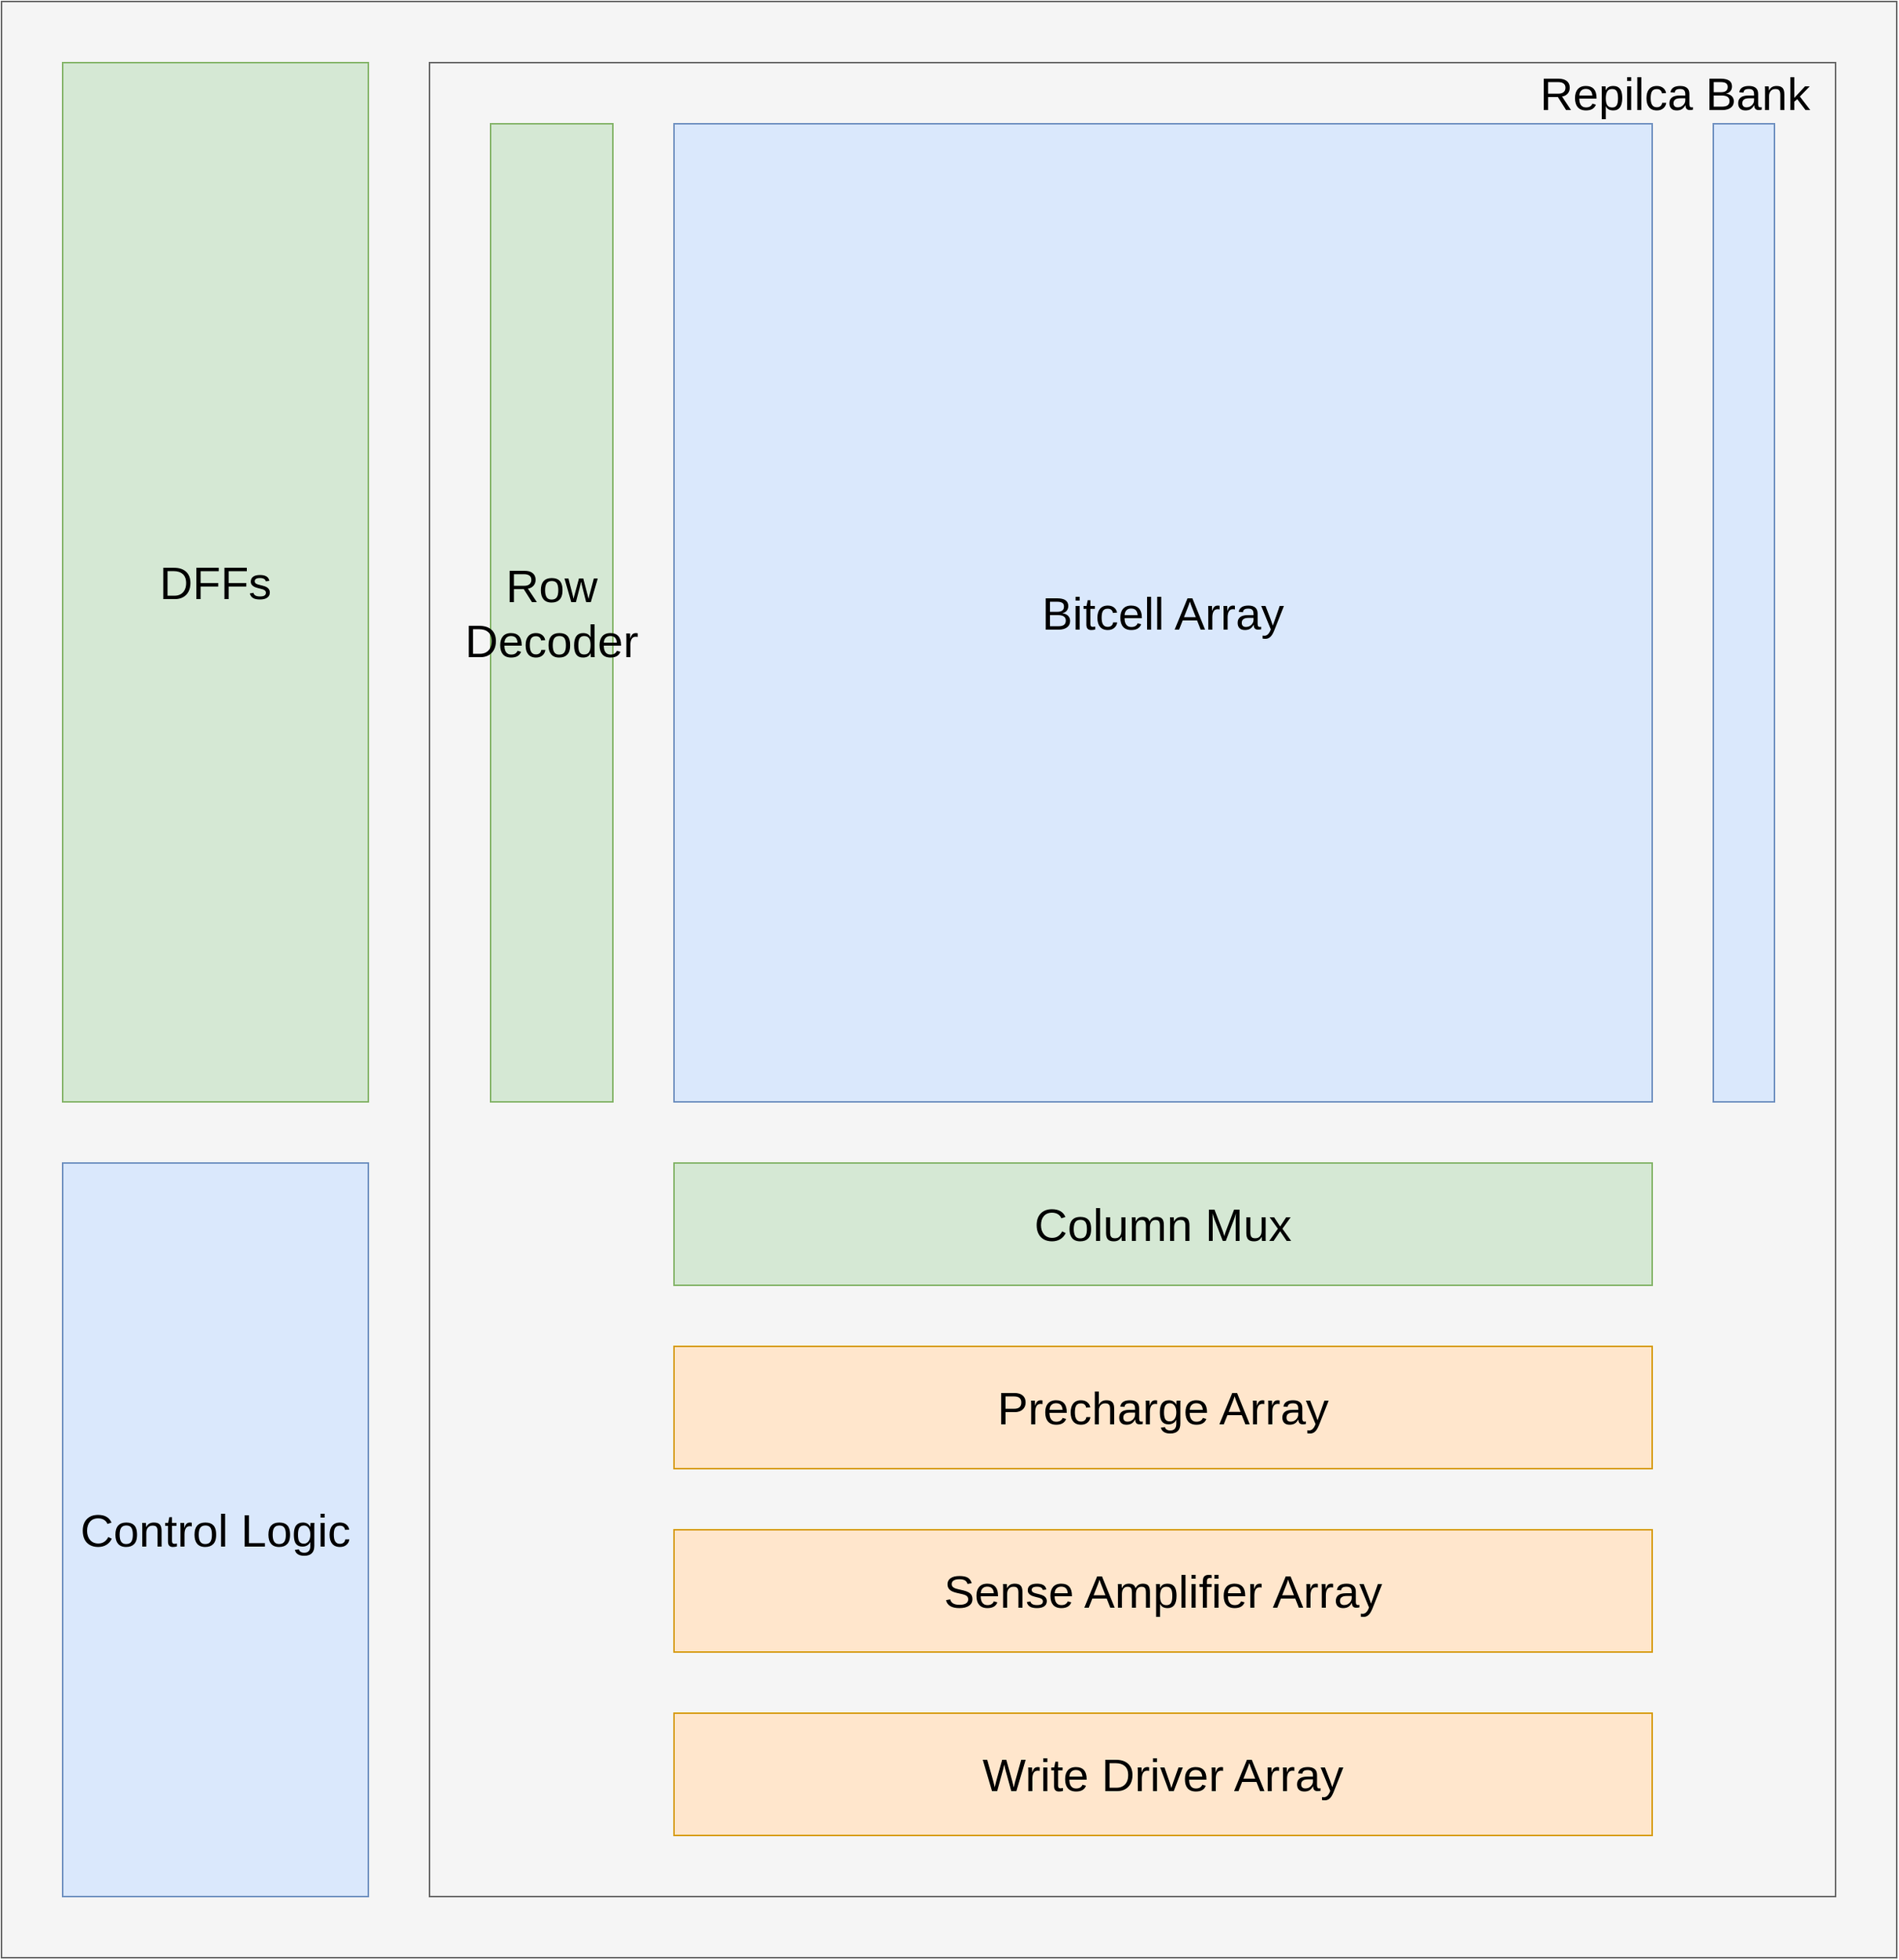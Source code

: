 <mxfile version="13.3.5" type="device"><diagram id="Zjc2dyxn52HTlcUOvckT" name="第 1 页"><mxGraphModel dx="3845" dy="2850" grid="1" gridSize="10" guides="1" tooltips="1" connect="1" arrows="1" fold="1" page="1" pageScale="1" pageWidth="1654" pageHeight="2336" math="0" shadow="0"><root><mxCell id="0"/><mxCell id="1" parent="0"/><mxCell id="oVZEd-9MI6iJExxNOneD-1" value="" style="rounded=0;whiteSpace=wrap;html=1;fillColor=#f5f5f5;strokeColor=#666666;fontColor=#333333;" vertex="1" parent="1"><mxGeometry x="240" y="160" width="1240" height="1280" as="geometry"/></mxCell><mxCell id="vFlvJYyK9OUwtPKLGdTI-8" value="" style="rounded=0;whiteSpace=wrap;html=1;fillColor=#f5f5f5;strokeColor=#666666;fontColor=#333333;" parent="1" vertex="1"><mxGeometry x="520" y="200" width="920" height="1200" as="geometry"/></mxCell><mxCell id="vFlvJYyK9OUwtPKLGdTI-1" value="&lt;font style=&quot;font-size: 30px&quot;&gt;Bitcell Array&lt;/font&gt;" style="rounded=0;whiteSpace=wrap;html=1;fillColor=#dae8fc;strokeColor=#6c8ebf;" parent="1" vertex="1"><mxGeometry x="680" y="240" width="640" height="640" as="geometry"/></mxCell><mxCell id="vFlvJYyK9OUwtPKLGdTI-2" value="&lt;font style=&quot;font-size: 30px&quot;&gt;Row&lt;br&gt;Decoder&lt;/font&gt;" style="rounded=0;whiteSpace=wrap;html=1;fillColor=#d5e8d4;strokeColor=#82b366;" parent="1" vertex="1"><mxGeometry x="560" y="240" width="80" height="640" as="geometry"/></mxCell><mxCell id="vFlvJYyK9OUwtPKLGdTI-3" value="&lt;font style=&quot;font-size: 30px&quot;&gt;Column Mux&lt;/font&gt;" style="rounded=0;whiteSpace=wrap;html=1;fillColor=#d5e8d4;strokeColor=#82b366;" parent="1" vertex="1"><mxGeometry x="680" y="920" width="640" height="80" as="geometry"/></mxCell><mxCell id="vFlvJYyK9OUwtPKLGdTI-4" value="&lt;font style=&quot;font-size: 30px&quot;&gt;Precharge Array&lt;/font&gt;" style="rounded=0;whiteSpace=wrap;html=1;fillColor=#ffe6cc;strokeColor=#d79b00;" parent="1" vertex="1"><mxGeometry x="680" y="1040" width="640" height="80" as="geometry"/></mxCell><mxCell id="vFlvJYyK9OUwtPKLGdTI-5" value="&lt;font style=&quot;font-size: 30px&quot;&gt;Sense Amplifier Array&lt;/font&gt;" style="rounded=0;whiteSpace=wrap;html=1;fillColor=#ffe6cc;strokeColor=#d79b00;" parent="1" vertex="1"><mxGeometry x="680" y="1160" width="640" height="80" as="geometry"/></mxCell><mxCell id="vFlvJYyK9OUwtPKLGdTI-6" value="&lt;font style=&quot;font-size: 30px&quot;&gt;Write Driver Array&lt;/font&gt;" style="rounded=0;whiteSpace=wrap;html=1;fillColor=#ffe6cc;strokeColor=#d79b00;" parent="1" vertex="1"><mxGeometry x="680" y="1280" width="640" height="80" as="geometry"/></mxCell><mxCell id="vFlvJYyK9OUwtPKLGdTI-7" value="" style="rounded=0;whiteSpace=wrap;html=1;fillColor=#dae8fc;strokeColor=#6c8ebf;" parent="1" vertex="1"><mxGeometry x="1360" y="240" width="40" height="640" as="geometry"/></mxCell><mxCell id="vFlvJYyK9OUwtPKLGdTI-10" value="&lt;font style=&quot;font-size: 30px&quot;&gt;Repilca Bank&lt;/font&gt;" style="text;html=1;strokeColor=none;fillColor=none;align=center;verticalAlign=middle;whiteSpace=wrap;rounded=0;" parent="1" vertex="1"><mxGeometry x="1230" y="210" width="210" height="20" as="geometry"/></mxCell><mxCell id="oVZEd-9MI6iJExxNOneD-2" value="&lt;font style=&quot;font-size: 30px&quot;&gt;Control Logic&lt;/font&gt;" style="rounded=0;whiteSpace=wrap;html=1;fillColor=#dae8fc;strokeColor=#6c8ebf;" vertex="1" parent="1"><mxGeometry x="280" y="920" width="200" height="480" as="geometry"/></mxCell><mxCell id="oVZEd-9MI6iJExxNOneD-3" value="&lt;font style=&quot;font-size: 30px&quot;&gt;DFFs&lt;/font&gt;" style="rounded=0;whiteSpace=wrap;html=1;fillColor=#d5e8d4;strokeColor=#82b366;" vertex="1" parent="1"><mxGeometry x="280" y="200" width="200" height="680" as="geometry"/></mxCell></root></mxGraphModel></diagram></mxfile>